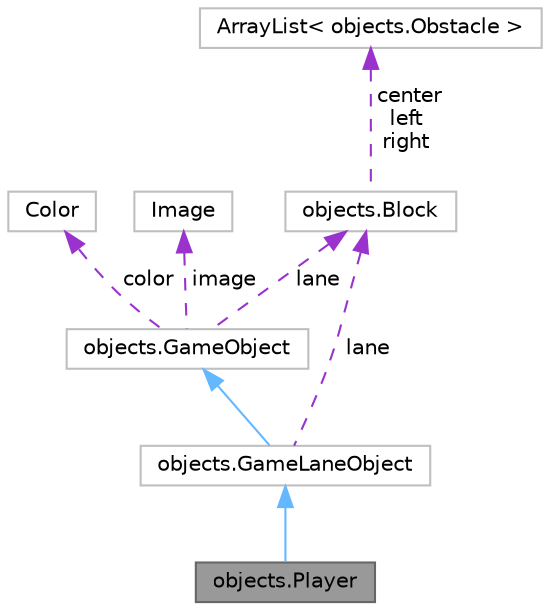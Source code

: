 digraph "objects.Player"
{
 // LATEX_PDF_SIZE
  bgcolor="transparent";
  edge [fontname=Helvetica,fontsize=10,labelfontname=Helvetica,labelfontsize=10];
  node [fontname=Helvetica,fontsize=10,shape=box,height=0.2,width=0.4];
  Node1 [label="objects.Player",height=0.2,width=0.4,color="gray40", fillcolor="grey60", style="filled", fontcolor="black",tooltip=" "];
  Node2 -> Node1 [dir="back",color="steelblue1",style="solid"];
  Node2 [label="objects.GameLaneObject",height=0.2,width=0.4,color="grey75", fillcolor="white", style="filled",URL="$classobjects_1_1GameLaneObject.html",tooltip=" "];
  Node3 -> Node2 [dir="back",color="steelblue1",style="solid"];
  Node3 [label="objects.GameObject",height=0.2,width=0.4,color="grey75", fillcolor="white", style="filled",URL="$classobjects_1_1GameObject.html",tooltip=" "];
  Node4 -> Node3 [dir="back",color="darkorchid3",style="dashed",label=" color" ];
  Node4 [label="Color",height=0.2,width=0.4,color="grey75", fillcolor="white", style="filled",tooltip=" "];
  Node5 -> Node3 [dir="back",color="darkorchid3",style="dashed",label=" image" ];
  Node5 [label="Image",height=0.2,width=0.4,color="grey75", fillcolor="white", style="filled",tooltip=" "];
  Node6 -> Node3 [dir="back",color="darkorchid3",style="dashed",label=" lane" ];
  Node6 [label="objects.Block",height=0.2,width=0.4,color="grey75", fillcolor="white", style="filled",URL="$classobjects_1_1Block.html",tooltip=" "];
  Node7 -> Node6 [dir="back",color="darkorchid3",style="dashed",label=" center\nleft\nright" ];
  Node7 [label="ArrayList\< objects.Obstacle \>",height=0.2,width=0.4,color="grey75", fillcolor="white", style="filled",tooltip=" "];
  Node6 -> Node2 [dir="back",color="darkorchid3",style="dashed",label=" lane" ];
}
